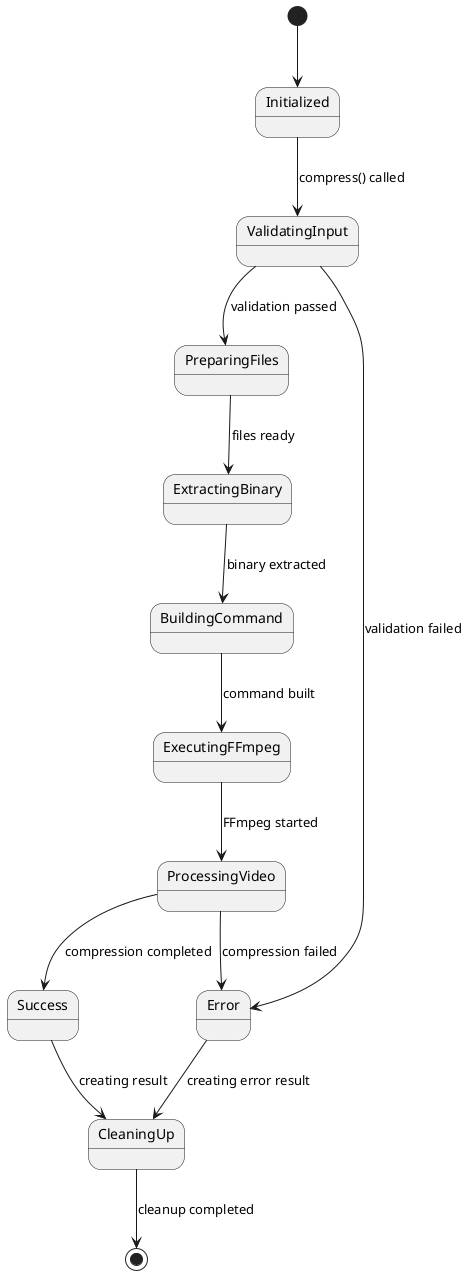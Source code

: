 @startuml
[*] --> Initialized
Initialized --> ValidatingInput : compress() called
ValidatingInput --> PreparingFiles : validation passed
ValidatingInput --> Error : validation failed

PreparingFiles --> ExtractingBinary : files ready
ExtractingBinary --> BuildingCommand : binary extracted
BuildingCommand --> ExecutingFFmpeg : command built

ExecutingFFmpeg --> ProcessingVideo : FFmpeg started
ProcessingVideo --> Success : compression completed
ProcessingVideo --> Error : compression failed

Success --> CleaningUp : creating result
Error --> CleaningUp : creating error result
CleaningUp --> [*] : cleanup completed
@enduml
